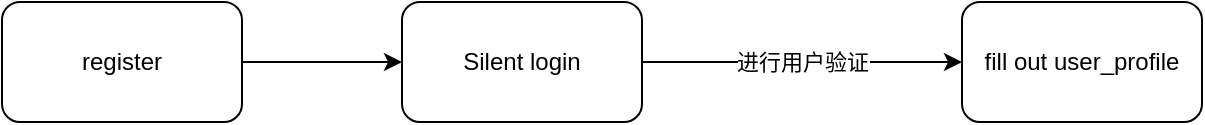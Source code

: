 <mxfile version="21.5.2" type="github">
  <diagram name="第 1 页" id="dCJrmqydDvyXy77gQCTh">
    <mxGraphModel dx="1306" dy="749" grid="1" gridSize="10" guides="1" tooltips="1" connect="1" arrows="1" fold="1" page="1" pageScale="1" pageWidth="827" pageHeight="1169" math="0" shadow="0">
      <root>
        <mxCell id="0" />
        <mxCell id="1" parent="0" />
        <mxCell id="Dd8v9I4mNNgwvESglM6l-3" value="" style="edgeStyle=orthogonalEdgeStyle;rounded=0;orthogonalLoop=1;jettySize=auto;html=1;" edge="1" parent="1" source="Dd8v9I4mNNgwvESglM6l-1" target="Dd8v9I4mNNgwvESglM6l-2">
          <mxGeometry relative="1" as="geometry" />
        </mxCell>
        <mxCell id="Dd8v9I4mNNgwvESglM6l-1" value="register" style="rounded=1;whiteSpace=wrap;html=1;" vertex="1" parent="1">
          <mxGeometry x="90" y="350" width="120" height="60" as="geometry" />
        </mxCell>
        <mxCell id="Dd8v9I4mNNgwvESglM6l-5" value="进行用户验证" style="edgeStyle=orthogonalEdgeStyle;rounded=0;orthogonalLoop=1;jettySize=auto;html=1;" edge="1" parent="1" source="Dd8v9I4mNNgwvESglM6l-2" target="Dd8v9I4mNNgwvESglM6l-4">
          <mxGeometry relative="1" as="geometry">
            <mxPoint as="offset" />
          </mxGeometry>
        </mxCell>
        <mxCell id="Dd8v9I4mNNgwvESglM6l-2" value="Silent login" style="rounded=1;whiteSpace=wrap;html=1;" vertex="1" parent="1">
          <mxGeometry x="290" y="350" width="120" height="60" as="geometry" />
        </mxCell>
        <mxCell id="Dd8v9I4mNNgwvESglM6l-4" value="fill out user_profile" style="whiteSpace=wrap;html=1;rounded=1;" vertex="1" parent="1">
          <mxGeometry x="570" y="350" width="120" height="60" as="geometry" />
        </mxCell>
      </root>
    </mxGraphModel>
  </diagram>
</mxfile>
